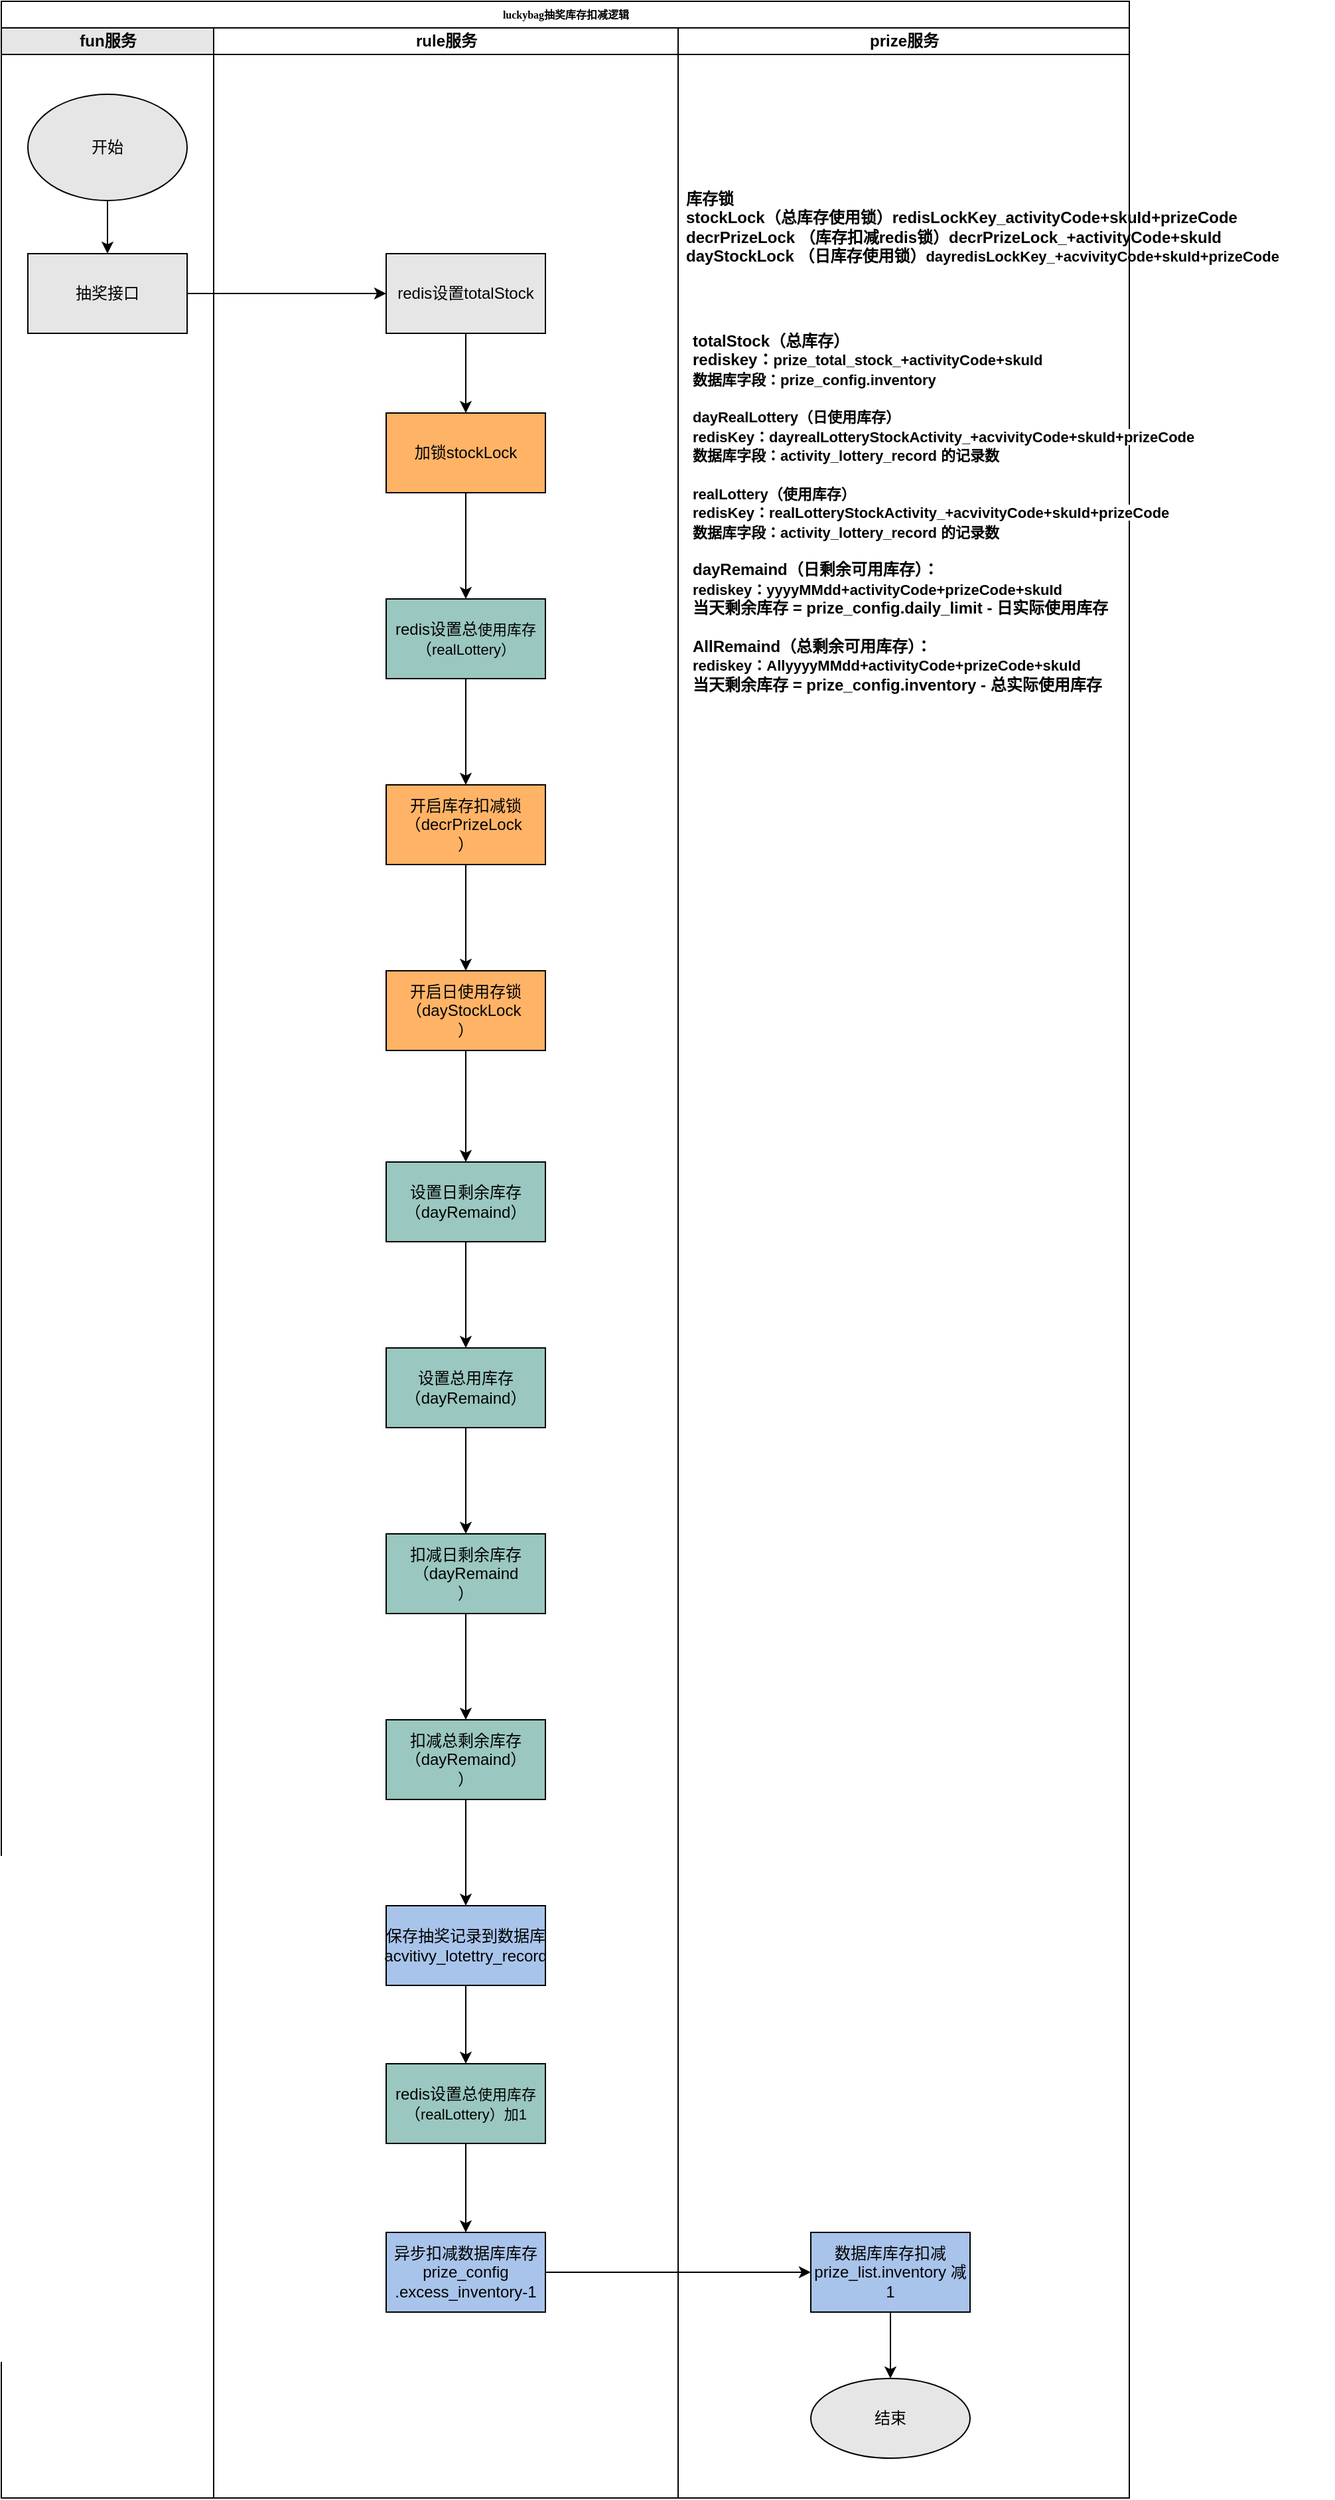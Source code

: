 <mxfile version="20.0.1" type="github">
  <diagram id="2-Qr-5mMiATyAA-mkCaC" name="Page-1">
    <mxGraphModel dx="1247" dy="471" grid="1" gridSize="10" guides="1" tooltips="1" connect="1" arrows="1" fold="1" page="1" pageScale="1" pageWidth="827" pageHeight="1169" math="0" shadow="0">
      <root>
        <mxCell id="0" />
        <mxCell id="1" parent="0" />
        <mxCell id="5-tF3Kq6yr06-WPkdYEN-1" value="luckybag抽奖库存扣减逻辑" style="swimlane;html=1;childLayout=stackLayout;startSize=20;rounded=0;shadow=0;labelBackgroundColor=none;strokeWidth=1;fontFamily=Verdana;fontSize=8;align=center;" vertex="1" parent="1">
          <mxGeometry x="70" y="50" width="850" height="1880" as="geometry" />
        </mxCell>
        <mxCell id="5-tF3Kq6yr06-WPkdYEN-2" value="fun服务" style="swimlane;html=1;startSize=20;fillColor=#E6E6E6;" vertex="1" parent="5-tF3Kq6yr06-WPkdYEN-1">
          <mxGeometry y="20" width="160" height="1860" as="geometry" />
        </mxCell>
        <mxCell id="5-tF3Kq6yr06-WPkdYEN-3" style="edgeStyle=orthogonalEdgeStyle;rounded=0;orthogonalLoop=1;jettySize=auto;html=1;exitX=0.5;exitY=1;exitDx=0;exitDy=0;entryX=0.5;entryY=0;entryDx=0;entryDy=0;" edge="1" parent="5-tF3Kq6yr06-WPkdYEN-2" source="5-tF3Kq6yr06-WPkdYEN-4" target="5-tF3Kq6yr06-WPkdYEN-5">
          <mxGeometry relative="1" as="geometry" />
        </mxCell>
        <mxCell id="5-tF3Kq6yr06-WPkdYEN-4" value="开始" style="ellipse;whiteSpace=wrap;html=1;fillColor=#E6E6E6;" vertex="1" parent="5-tF3Kq6yr06-WPkdYEN-2">
          <mxGeometry x="20" y="50" width="120" height="80" as="geometry" />
        </mxCell>
        <mxCell id="5-tF3Kq6yr06-WPkdYEN-5" value="抽奖接口" style="whiteSpace=wrap;html=1;fillColor=#E6E6E6;" vertex="1" parent="5-tF3Kq6yr06-WPkdYEN-2">
          <mxGeometry x="20" y="170" width="120" height="60" as="geometry" />
        </mxCell>
        <mxCell id="5-tF3Kq6yr06-WPkdYEN-6" value="rule服务" style="swimlane;html=1;startSize=20;" vertex="1" parent="5-tF3Kq6yr06-WPkdYEN-1">
          <mxGeometry x="160" y="20" width="350" height="1860" as="geometry" />
        </mxCell>
        <mxCell id="5-tF3Kq6yr06-WPkdYEN-7" value="redis设置totalStock" style="whiteSpace=wrap;html=1;fillColor=#E6E6E6;" vertex="1" parent="5-tF3Kq6yr06-WPkdYEN-6">
          <mxGeometry x="130" y="170" width="120" height="60" as="geometry" />
        </mxCell>
        <mxCell id="5-tF3Kq6yr06-WPkdYEN-8" value="异步扣减数据库库存&lt;br&gt;prize_config&lt;br&gt;.excess_inventory-1" style="whiteSpace=wrap;html=1;fillColor=#A9C4EB;" vertex="1" parent="5-tF3Kq6yr06-WPkdYEN-6">
          <mxGeometry x="130" y="1660" width="120" height="60" as="geometry" />
        </mxCell>
        <mxCell id="5-tF3Kq6yr06-WPkdYEN-9" style="edgeStyle=orthogonalEdgeStyle;rounded=0;orthogonalLoop=1;jettySize=auto;html=1;" edge="1" parent="5-tF3Kq6yr06-WPkdYEN-6" source="5-tF3Kq6yr06-WPkdYEN-10" target="5-tF3Kq6yr06-WPkdYEN-8">
          <mxGeometry relative="1" as="geometry" />
        </mxCell>
        <mxCell id="5-tF3Kq6yr06-WPkdYEN-10" value="&lt;span style=&quot;&quot;&gt;redis设置总&lt;/span&gt;&lt;span style=&quot;font-size: 11px; text-align: left;&quot;&gt;使用库存&lt;/span&gt;&lt;span style=&quot;&quot;&gt;（&lt;/span&gt;&lt;span style=&quot;font-size: 11px; text-align: left;&quot;&gt;realLottery）加1&lt;/span&gt;" style="whiteSpace=wrap;html=1;fillColor=#9AC7BF;" vertex="1" parent="5-tF3Kq6yr06-WPkdYEN-6">
          <mxGeometry x="130" y="1533" width="120" height="60" as="geometry" />
        </mxCell>
        <mxCell id="5-tF3Kq6yr06-WPkdYEN-11" value="prize服务" style="swimlane;html=1;startSize=20;" vertex="1" parent="5-tF3Kq6yr06-WPkdYEN-1">
          <mxGeometry x="510" y="20" width="340" height="1860" as="geometry" />
        </mxCell>
        <mxCell id="5-tF3Kq6yr06-WPkdYEN-12" value="" style="edgeStyle=orthogonalEdgeStyle;rounded=0;orthogonalLoop=1;jettySize=auto;html=1;" edge="1" parent="5-tF3Kq6yr06-WPkdYEN-11" source="5-tF3Kq6yr06-WPkdYEN-13" target="5-tF3Kq6yr06-WPkdYEN-14">
          <mxGeometry relative="1" as="geometry" />
        </mxCell>
        <mxCell id="5-tF3Kq6yr06-WPkdYEN-13" value="数据库库存扣减&lt;br&gt;prize_list.inventory 减1" style="whiteSpace=wrap;html=1;fillColor=#A9C4EB;" vertex="1" parent="5-tF3Kq6yr06-WPkdYEN-11">
          <mxGeometry x="100" y="1660" width="120" height="60" as="geometry" />
        </mxCell>
        <mxCell id="5-tF3Kq6yr06-WPkdYEN-14" value="结束" style="ellipse;whiteSpace=wrap;html=1;fillColor=#E6E6E6;" vertex="1" parent="5-tF3Kq6yr06-WPkdYEN-11">
          <mxGeometry x="100" y="1770" width="120" height="60" as="geometry" />
        </mxCell>
        <mxCell id="5-tF3Kq6yr06-WPkdYEN-15" value="" style="edgeStyle=orthogonalEdgeStyle;rounded=0;orthogonalLoop=1;jettySize=auto;html=1;" edge="1" parent="5-tF3Kq6yr06-WPkdYEN-1" source="5-tF3Kq6yr06-WPkdYEN-8" target="5-tF3Kq6yr06-WPkdYEN-13">
          <mxGeometry relative="1" as="geometry" />
        </mxCell>
        <mxCell id="5-tF3Kq6yr06-WPkdYEN-16" value="" style="edgeStyle=orthogonalEdgeStyle;rounded=0;orthogonalLoop=1;jettySize=auto;html=1;" edge="1" parent="5-tF3Kq6yr06-WPkdYEN-1" source="5-tF3Kq6yr06-WPkdYEN-5" target="5-tF3Kq6yr06-WPkdYEN-7">
          <mxGeometry relative="1" as="geometry" />
        </mxCell>
        <mxCell id="5-tF3Kq6yr06-WPkdYEN-17" value="&lt;b&gt;totalStock（总库存）&lt;br&gt;&lt;span style=&quot;&quot;&gt;	&lt;/span&gt;&lt;span style=&quot;&quot;&gt;	&lt;/span&gt;rediskey：&lt;span style=&quot;font-size: 11px;&quot;&gt;prize_total_stock_+activityCode+skuId&lt;br&gt;&lt;span style=&quot;&quot;&gt;	&lt;/span&gt;&lt;span style=&quot;&quot;&gt;	&lt;/span&gt;数据库字段：prize_config.inventory&lt;br&gt;&lt;/span&gt;&lt;span style=&quot;font-size: 11px; background-color: rgb(255, 255, 255);&quot;&gt;&lt;br&gt;&lt;/span&gt;&lt;span style=&quot;font-size: 11px;&quot;&gt;dayRealLottery（日使用库存）&lt;br&gt;&lt;/span&gt;&lt;span style=&quot;font-size: 11px; background-color: rgb(255, 255, 255);&quot;&gt;redisKey：dayrealLotteryStockActivity_+acvivityCode+skuId+prizeCode&lt;br&gt;数据库字段：activity_lottery_record 的记录数&lt;br&gt;&lt;/span&gt;&lt;span style=&quot;font-size: 11px; background-color: rgb(255, 255, 255);&quot;&gt;&lt;br&gt;&lt;/span&gt;&lt;span style=&quot;font-size: 11px;&quot;&gt;realLottery（使用库存）&lt;br&gt;&lt;/span&gt;&lt;span style=&quot;font-size: 11px; background-color: rgb(255, 255, 255);&quot;&gt;redisKey：realLotteryStockActivity_+acvivityCode+skuId+prizeCode&lt;br&gt;数据库字段：activity_lottery_record 的记录数&lt;/span&gt;&lt;span style=&quot;font-size: 11px; background-color: rgb(255, 255, 255);&quot;&gt;&lt;br&gt;&lt;br&gt;&lt;/span&gt;&lt;span style=&quot;text-align: center;&quot;&gt;dayRemaind（日剩余可用库存）：&lt;br&gt;&lt;/span&gt;&lt;span style=&quot;font-size: 11px; background-color: rgb(255, 255, 255);&quot;&gt;rediskey：&lt;/span&gt;&lt;span style=&quot;font-size: 11px; text-align: center;&quot;&gt;yyyyMMdd+activityCode+prizeCode+skuId&lt;/span&gt;&lt;span style=&quot;text-align: center;&quot;&gt;&lt;br&gt;&lt;/span&gt;&lt;span style=&quot;text-align: center;&quot;&gt;当天剩余库存 = prize_config.daily_limit - 日实际使用库存&lt;br&gt;&lt;/span&gt;&lt;span style=&quot;font-size: 11px; background-color: rgb(255, 255, 255);&quot;&gt;&lt;br&gt;&lt;/span&gt;&lt;span style=&quot;text-align: center;&quot;&gt;All&lt;/span&gt;&lt;span style=&quot;text-align: center;&quot;&gt;Remaind&lt;/span&gt;&lt;span style=&quot;text-align: center;&quot;&gt;（总剩余可用库存）：&lt;br&gt;&lt;/span&gt;&lt;span style=&quot;font-size: 11px; background-color: rgb(255, 255, 255);&quot;&gt;rediskey：All&lt;/span&gt;&lt;span style=&quot;font-size: 11px; text-align: center;&quot;&gt;yyyyMMdd+activityCode+prizeCode+skuId&lt;/span&gt;&lt;span style=&quot;text-align: center;&quot;&gt;&lt;br&gt;&lt;/span&gt;&lt;span style=&quot;text-align: center;&quot;&gt;当天剩余库存 = prize_config.inventory - 总实际使用库存&lt;/span&gt;&lt;/b&gt;&lt;span style=&quot;font-size: 11px; background-color: rgb(255, 255, 255);&quot;&gt;&lt;br&gt;&lt;/span&gt;" style="text;html=1;align=left;verticalAlign=middle;resizable=0;points=[];autosize=1;strokeColor=none;fillColor=none;" vertex="1" parent="1">
          <mxGeometry x="589" y="300" width="430" height="270" as="geometry" />
        </mxCell>
        <mxCell id="5-tF3Kq6yr06-WPkdYEN-18" value="&lt;span style=&quot;&quot;&gt;	&lt;/span&gt;&lt;span style=&quot;&quot;&gt;	&lt;/span&gt;&lt;span style=&quot;&quot;&gt;	&lt;/span&gt;&lt;span style=&quot;&quot;&gt;	&lt;/span&gt;&lt;span style=&quot;&quot;&gt;	&lt;/span&gt;&lt;span style=&quot;&quot;&gt;	&lt;/span&gt;&lt;b&gt;库存锁&lt;br&gt;stockLock（总库存使用锁）redisLockKey_activityCode+skuId+prizeCode&lt;br&gt;decrPrizeLock （库存扣减redis锁）decrPrizeLock_+activityCode+skuId&lt;br&gt;dayStockLock （日库存使用锁）&lt;span style=&quot;font-size: 11px; text-align: center;&quot;&gt;dayredisLockKey_+acvivityCode+skuId+prizeCode&lt;/span&gt;&lt;/b&gt;" style="text;html=1;align=left;verticalAlign=middle;resizable=0;points=[];autosize=1;strokeColor=none;fillColor=none;" vertex="1" parent="1">
          <mxGeometry x="584" y="190" width="490" height="60" as="geometry" />
        </mxCell>
        <mxCell id="5-tF3Kq6yr06-WPkdYEN-19" value="" style="edgeStyle=orthogonalEdgeStyle;rounded=0;orthogonalLoop=1;jettySize=auto;html=1;" edge="1" parent="1" source="5-tF3Kq6yr06-WPkdYEN-20" target="5-tF3Kq6yr06-WPkdYEN-23">
          <mxGeometry relative="1" as="geometry" />
        </mxCell>
        <mxCell id="5-tF3Kq6yr06-WPkdYEN-20" value="加锁&lt;span style=&quot;&quot;&gt;stockLock&lt;/span&gt;" style="whiteSpace=wrap;html=1;fillColor=#FFB366;" vertex="1" parent="1">
          <mxGeometry x="360" y="360" width="120" height="60" as="geometry" />
        </mxCell>
        <mxCell id="5-tF3Kq6yr06-WPkdYEN-21" value="" style="edgeStyle=orthogonalEdgeStyle;rounded=0;orthogonalLoop=1;jettySize=auto;html=1;" edge="1" parent="1" source="5-tF3Kq6yr06-WPkdYEN-7" target="5-tF3Kq6yr06-WPkdYEN-20">
          <mxGeometry relative="1" as="geometry" />
        </mxCell>
        <mxCell id="5-tF3Kq6yr06-WPkdYEN-22" value="" style="edgeStyle=orthogonalEdgeStyle;rounded=0;orthogonalLoop=1;jettySize=auto;html=1;" edge="1" parent="1" source="5-tF3Kq6yr06-WPkdYEN-23" target="5-tF3Kq6yr06-WPkdYEN-25">
          <mxGeometry relative="1" as="geometry" />
        </mxCell>
        <mxCell id="5-tF3Kq6yr06-WPkdYEN-23" value="redis设置总&lt;span style=&quot;font-size: 11px; text-align: left;&quot;&gt;使用库存&lt;/span&gt;（&lt;span style=&quot;font-size: 11px; text-align: left;&quot;&gt;realLottery）&lt;/span&gt;" style="whiteSpace=wrap;html=1;fillColor=#9AC7BF;" vertex="1" parent="1">
          <mxGeometry x="360" y="500" width="120" height="60" as="geometry" />
        </mxCell>
        <mxCell id="5-tF3Kq6yr06-WPkdYEN-24" value="" style="edgeStyle=orthogonalEdgeStyle;rounded=0;orthogonalLoop=1;jettySize=auto;html=1;" edge="1" parent="1" source="5-tF3Kq6yr06-WPkdYEN-25" target="5-tF3Kq6yr06-WPkdYEN-27">
          <mxGeometry relative="1" as="geometry" />
        </mxCell>
        <mxCell id="5-tF3Kq6yr06-WPkdYEN-25" value="开启库存扣减锁（&lt;span style=&quot;text-align: left;&quot;&gt;decrPrizeLock&amp;nbsp;&lt;/span&gt;&lt;br&gt;）" style="whiteSpace=wrap;html=1;fillColor=#FFB366;" vertex="1" parent="1">
          <mxGeometry x="360" y="640" width="120" height="60" as="geometry" />
        </mxCell>
        <mxCell id="5-tF3Kq6yr06-WPkdYEN-26" value="" style="edgeStyle=orthogonalEdgeStyle;rounded=0;orthogonalLoop=1;jettySize=auto;html=1;" edge="1" parent="1" source="5-tF3Kq6yr06-WPkdYEN-27" target="5-tF3Kq6yr06-WPkdYEN-29">
          <mxGeometry relative="1" as="geometry" />
        </mxCell>
        <mxCell id="5-tF3Kq6yr06-WPkdYEN-27" value="开启日使用存锁（&lt;span style=&quot;text-align: left;&quot;&gt;dayStockLock&amp;nbsp;&lt;/span&gt;&lt;br&gt;）" style="whiteSpace=wrap;html=1;fillColor=#FFB366;" vertex="1" parent="1">
          <mxGeometry x="360" y="780" width="120" height="60" as="geometry" />
        </mxCell>
        <mxCell id="5-tF3Kq6yr06-WPkdYEN-28" value="" style="edgeStyle=orthogonalEdgeStyle;rounded=0;orthogonalLoop=1;jettySize=auto;html=1;" edge="1" parent="1" source="5-tF3Kq6yr06-WPkdYEN-29" target="5-tF3Kq6yr06-WPkdYEN-31">
          <mxGeometry relative="1" as="geometry" />
        </mxCell>
        <mxCell id="5-tF3Kq6yr06-WPkdYEN-29" value="设置日剩余库存（&lt;span style=&quot;&quot;&gt;dayRemaind&lt;/span&gt;）" style="whiteSpace=wrap;html=1;fillColor=#9AC7BF;" vertex="1" parent="1">
          <mxGeometry x="360" y="924" width="120" height="60" as="geometry" />
        </mxCell>
        <mxCell id="5-tF3Kq6yr06-WPkdYEN-30" value="" style="edgeStyle=orthogonalEdgeStyle;rounded=0;orthogonalLoop=1;jettySize=auto;html=1;" edge="1" parent="1" source="5-tF3Kq6yr06-WPkdYEN-31" target="5-tF3Kq6yr06-WPkdYEN-33">
          <mxGeometry relative="1" as="geometry" />
        </mxCell>
        <mxCell id="5-tF3Kq6yr06-WPkdYEN-31" value="&lt;span style=&quot;&quot;&gt;设置总用库存（&lt;/span&gt;&lt;span style=&quot;&quot;&gt;dayRemaind&lt;/span&gt;&lt;span style=&quot;&quot;&gt;）&lt;/span&gt;" style="whiteSpace=wrap;html=1;fillColor=#9AC7BF;" vertex="1" parent="1">
          <mxGeometry x="360" y="1064" width="120" height="60" as="geometry" />
        </mxCell>
        <mxCell id="5-tF3Kq6yr06-WPkdYEN-32" value="" style="edgeStyle=orthogonalEdgeStyle;rounded=0;orthogonalLoop=1;jettySize=auto;html=1;" edge="1" parent="1" source="5-tF3Kq6yr06-WPkdYEN-33" target="5-tF3Kq6yr06-WPkdYEN-35">
          <mxGeometry relative="1" as="geometry" />
        </mxCell>
        <mxCell id="5-tF3Kq6yr06-WPkdYEN-33" value="扣减日剩余库存（dayRemaind&lt;br&gt;）" style="whiteSpace=wrap;html=1;fillColor=#9AC7BF;" vertex="1" parent="1">
          <mxGeometry x="360" y="1204" width="120" height="60" as="geometry" />
        </mxCell>
        <mxCell id="5-tF3Kq6yr06-WPkdYEN-34" value="" style="edgeStyle=orthogonalEdgeStyle;rounded=0;orthogonalLoop=1;jettySize=auto;html=1;" edge="1" parent="1" source="5-tF3Kq6yr06-WPkdYEN-35" target="5-tF3Kq6yr06-WPkdYEN-37">
          <mxGeometry relative="1" as="geometry" />
        </mxCell>
        <mxCell id="5-tF3Kq6yr06-WPkdYEN-35" value="扣减总剩余库存（dayRemaind）&lt;br&gt;）" style="whiteSpace=wrap;html=1;fillColor=#9AC7BF;" vertex="1" parent="1">
          <mxGeometry x="360" y="1344" width="120" height="60" as="geometry" />
        </mxCell>
        <mxCell id="5-tF3Kq6yr06-WPkdYEN-36" style="edgeStyle=orthogonalEdgeStyle;rounded=0;orthogonalLoop=1;jettySize=auto;html=1;entryX=0.5;entryY=0;entryDx=0;entryDy=0;" edge="1" parent="1" source="5-tF3Kq6yr06-WPkdYEN-37" target="5-tF3Kq6yr06-WPkdYEN-10">
          <mxGeometry relative="1" as="geometry" />
        </mxCell>
        <mxCell id="5-tF3Kq6yr06-WPkdYEN-37" value="保存抽奖记录到数据库acvitivy_lotettry_record" style="whiteSpace=wrap;html=1;fillColor=#A9C4EB;" vertex="1" parent="1">
          <mxGeometry x="360" y="1484" width="120" height="60" as="geometry" />
        </mxCell>
      </root>
    </mxGraphModel>
  </diagram>
</mxfile>
